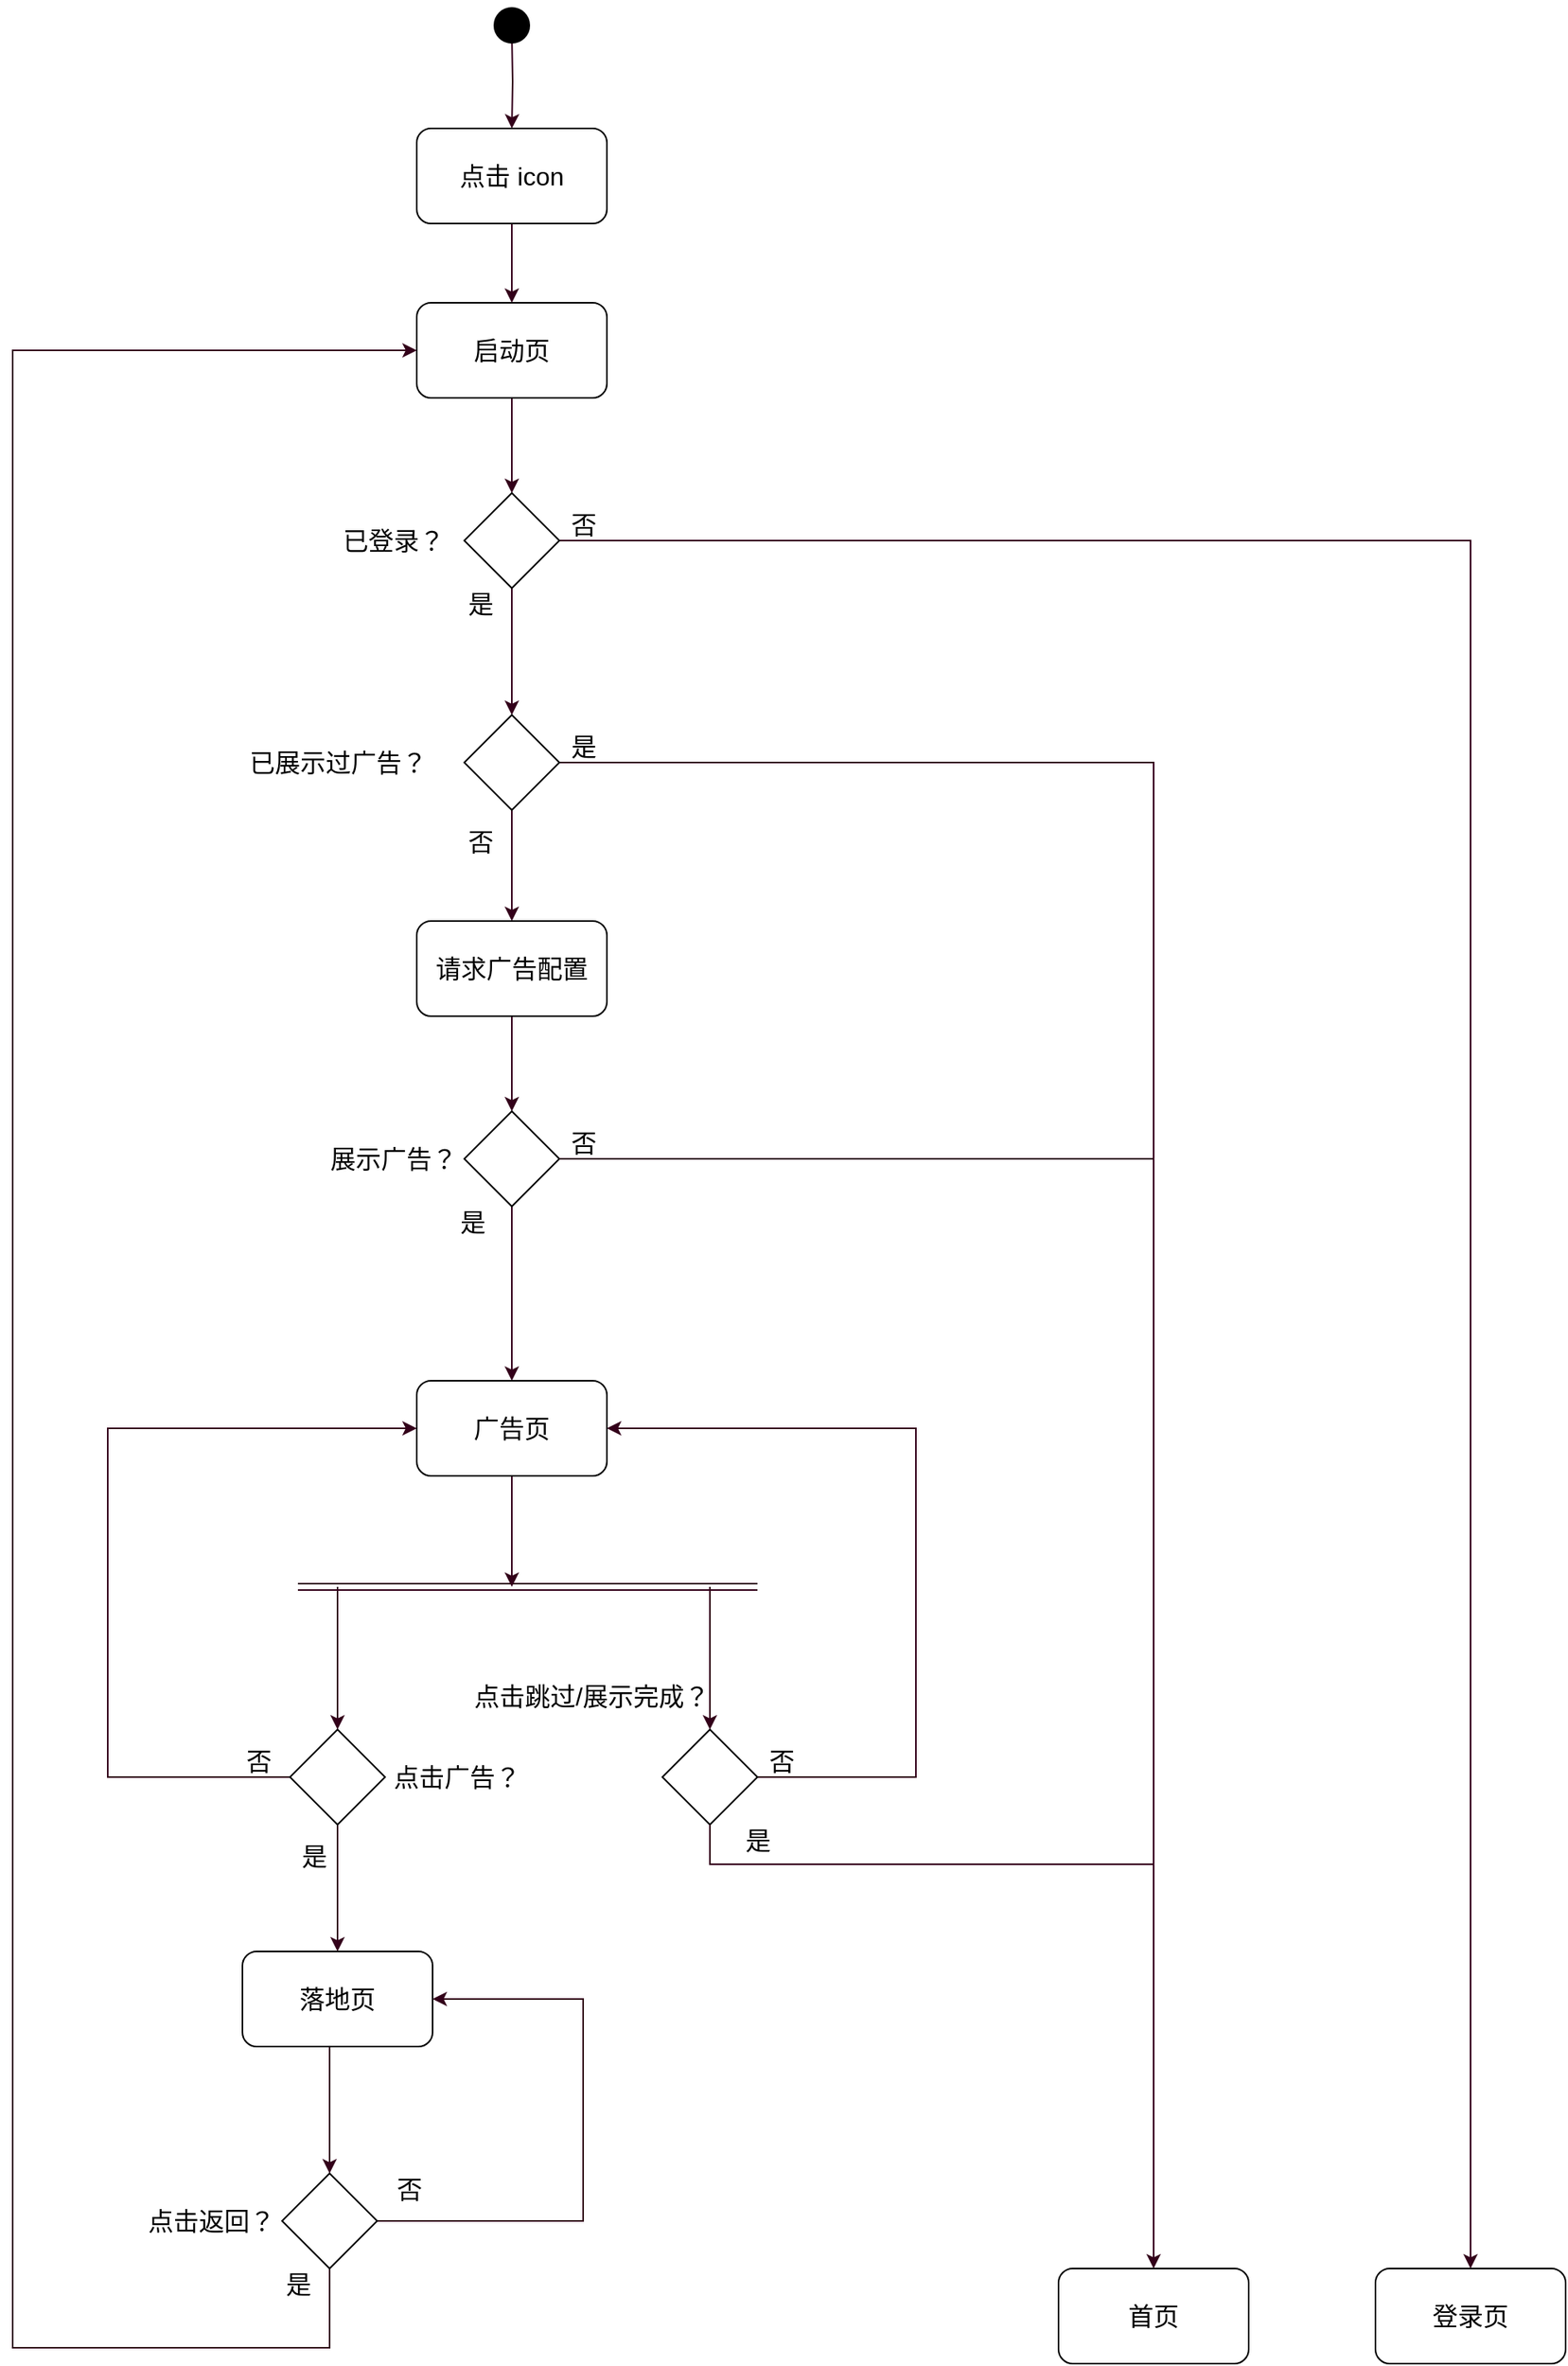 <mxfile version="15.6.5" type="github">
  <diagram id="euzZqHydwFeH9KyfkGWj" name="Page-1">
    <mxGraphModel dx="946" dy="532" grid="1" gridSize="10" guides="1" tooltips="1" connect="1" arrows="1" fold="1" page="1" pageScale="1" pageWidth="827" pageHeight="1169" math="0" shadow="0">
      <root>
        <mxCell id="0" />
        <mxCell id="1" parent="0" />
        <mxCell id="4h6Gc5Q3ZyhKogQl8zRI-5" style="edgeStyle=orthogonalEdgeStyle;rounded=0;orthogonalLoop=1;jettySize=auto;html=1;labelBackgroundColor=default;fontColor=default;strokeColor=#33001A;" edge="1" parent="1" target="4h6Gc5Q3ZyhKogQl8zRI-4">
          <mxGeometry relative="1" as="geometry">
            <mxPoint x="345" y="110" as="sourcePoint" />
          </mxGeometry>
        </mxCell>
        <mxCell id="4h6Gc5Q3ZyhKogQl8zRI-2" value="" style="ellipse;html=1;shape=startState;fillColor=#000000;strokeColor=#000000;fontColor=default;" vertex="1" parent="1">
          <mxGeometry x="330" y="90" width="30" height="30" as="geometry" />
        </mxCell>
        <mxCell id="4h6Gc5Q3ZyhKogQl8zRI-8" style="edgeStyle=orthogonalEdgeStyle;rounded=0;orthogonalLoop=1;jettySize=auto;html=1;labelBackgroundColor=default;fontSize=16;fontColor=default;strokeColor=#33001A;" edge="1" parent="1" source="4h6Gc5Q3ZyhKogQl8zRI-4" target="4h6Gc5Q3ZyhKogQl8zRI-7">
          <mxGeometry relative="1" as="geometry" />
        </mxCell>
        <mxCell id="4h6Gc5Q3ZyhKogQl8zRI-4" value="&lt;font style=&quot;font-size: 16px&quot;&gt;点击 icon&lt;/font&gt;" style="rounded=1;whiteSpace=wrap;html=1;fontColor=default;strokeColor=#000000;fillColor=default;" vertex="1" parent="1">
          <mxGeometry x="285" y="170" width="120" height="60" as="geometry" />
        </mxCell>
        <mxCell id="4h6Gc5Q3ZyhKogQl8zRI-10" style="edgeStyle=orthogonalEdgeStyle;rounded=0;orthogonalLoop=1;jettySize=auto;html=1;entryX=0.5;entryY=0;entryDx=0;entryDy=0;labelBackgroundColor=default;fontSize=16;fontColor=default;strokeColor=#33001A;" edge="1" parent="1" source="4h6Gc5Q3ZyhKogQl8zRI-7" target="4h6Gc5Q3ZyhKogQl8zRI-9">
          <mxGeometry relative="1" as="geometry" />
        </mxCell>
        <mxCell id="4h6Gc5Q3ZyhKogQl8zRI-7" value="&lt;font style=&quot;font-size: 16px&quot;&gt;启动页&lt;/font&gt;" style="rounded=1;whiteSpace=wrap;html=1;fontColor=default;strokeColor=#000000;fillColor=default;" vertex="1" parent="1">
          <mxGeometry x="285" y="280" width="120" height="60" as="geometry" />
        </mxCell>
        <mxCell id="4h6Gc5Q3ZyhKogQl8zRI-13" style="edgeStyle=orthogonalEdgeStyle;rounded=0;orthogonalLoop=1;jettySize=auto;html=1;exitX=1;exitY=0.5;exitDx=0;exitDy=0;labelBackgroundColor=default;fontSize=16;fontColor=default;strokeColor=#33001A;" edge="1" parent="1" source="4h6Gc5Q3ZyhKogQl8zRI-9" target="4h6Gc5Q3ZyhKogQl8zRI-12">
          <mxGeometry relative="1" as="geometry" />
        </mxCell>
        <mxCell id="4h6Gc5Q3ZyhKogQl8zRI-17" style="edgeStyle=orthogonalEdgeStyle;rounded=0;orthogonalLoop=1;jettySize=auto;html=1;labelBackgroundColor=default;fontSize=16;fontColor=default;strokeColor=#33001A;" edge="1" parent="1" source="4h6Gc5Q3ZyhKogQl8zRI-9" target="4h6Gc5Q3ZyhKogQl8zRI-16">
          <mxGeometry relative="1" as="geometry" />
        </mxCell>
        <mxCell id="4h6Gc5Q3ZyhKogQl8zRI-9" value="" style="rhombus;whiteSpace=wrap;html=1;fontSize=16;fontColor=default;strokeColor=#000000;fillColor=default;" vertex="1" parent="1">
          <mxGeometry x="315" y="400" width="60" height="60" as="geometry" />
        </mxCell>
        <mxCell id="4h6Gc5Q3ZyhKogQl8zRI-11" value="已登录？" style="text;html=1;align=center;verticalAlign=middle;resizable=0;points=[];autosize=1;strokeColor=none;fillColor=none;fontSize=16;fontColor=default;" vertex="1" parent="1">
          <mxGeometry x="230" y="420" width="80" height="20" as="geometry" />
        </mxCell>
        <mxCell id="4h6Gc5Q3ZyhKogQl8zRI-12" value="登录页" style="rounded=1;whiteSpace=wrap;html=1;fontSize=16;fontColor=default;strokeColor=#000000;fillColor=default;" vertex="1" parent="1">
          <mxGeometry x="890" y="1520" width="120" height="60" as="geometry" />
        </mxCell>
        <mxCell id="4h6Gc5Q3ZyhKogQl8zRI-14" value="否" style="text;html=1;align=center;verticalAlign=middle;resizable=0;points=[];autosize=1;strokeColor=none;fillColor=none;fontSize=16;fontColor=default;" vertex="1" parent="1">
          <mxGeometry x="375" y="410" width="30" height="20" as="geometry" />
        </mxCell>
        <mxCell id="4h6Gc5Q3ZyhKogQl8zRI-21" style="edgeStyle=orthogonalEdgeStyle;rounded=0;orthogonalLoop=1;jettySize=auto;html=1;labelBackgroundColor=default;fontSize=16;fontColor=default;strokeColor=#33001A;entryX=0.5;entryY=0;entryDx=0;entryDy=0;" edge="1" parent="1" source="4h6Gc5Q3ZyhKogQl8zRI-16" target="4h6Gc5Q3ZyhKogQl8zRI-32">
          <mxGeometry relative="1" as="geometry">
            <mxPoint x="500" y="570" as="targetPoint" />
          </mxGeometry>
        </mxCell>
        <mxCell id="4h6Gc5Q3ZyhKogQl8zRI-27" style="edgeStyle=orthogonalEdgeStyle;rounded=0;orthogonalLoop=1;jettySize=auto;html=1;entryX=0.5;entryY=0;entryDx=0;entryDy=0;labelBackgroundColor=default;fontSize=16;fontColor=default;strokeColor=#33001A;" edge="1" parent="1" source="4h6Gc5Q3ZyhKogQl8zRI-16" target="4h6Gc5Q3ZyhKogQl8zRI-26">
          <mxGeometry relative="1" as="geometry" />
        </mxCell>
        <mxCell id="4h6Gc5Q3ZyhKogQl8zRI-16" value="" style="rhombus;whiteSpace=wrap;html=1;fontSize=16;fontColor=default;strokeColor=#000000;fillColor=default;" vertex="1" parent="1">
          <mxGeometry x="315" y="540" width="60" height="60" as="geometry" />
        </mxCell>
        <mxCell id="4h6Gc5Q3ZyhKogQl8zRI-18" value="是" style="text;html=1;align=center;verticalAlign=middle;resizable=0;points=[];autosize=1;strokeColor=none;fillColor=none;fontSize=16;fontColor=default;" vertex="1" parent="1">
          <mxGeometry x="310" y="460" width="30" height="20" as="geometry" />
        </mxCell>
        <mxCell id="4h6Gc5Q3ZyhKogQl8zRI-19" value="已展示过广告？" style="text;html=1;align=center;verticalAlign=middle;resizable=0;points=[];autosize=1;strokeColor=none;fillColor=none;fontSize=16;fontColor=default;" vertex="1" parent="1">
          <mxGeometry x="170" y="560" width="130" height="20" as="geometry" />
        </mxCell>
        <mxCell id="4h6Gc5Q3ZyhKogQl8zRI-22" value="是" style="text;html=1;align=center;verticalAlign=middle;resizable=0;points=[];autosize=1;strokeColor=none;fillColor=none;fontSize=16;fontColor=default;" vertex="1" parent="1">
          <mxGeometry x="375" y="550" width="30" height="20" as="geometry" />
        </mxCell>
        <mxCell id="4h6Gc5Q3ZyhKogQl8zRI-30" style="edgeStyle=orthogonalEdgeStyle;rounded=0;orthogonalLoop=1;jettySize=auto;html=1;exitX=0.5;exitY=1;exitDx=0;exitDy=0;entryX=0.5;entryY=0;entryDx=0;entryDy=0;labelBackgroundColor=default;fontSize=16;fontColor=default;strokeColor=#33001A;" edge="1" parent="1" source="4h6Gc5Q3ZyhKogQl8zRI-26" target="4h6Gc5Q3ZyhKogQl8zRI-29">
          <mxGeometry relative="1" as="geometry" />
        </mxCell>
        <mxCell id="4h6Gc5Q3ZyhKogQl8zRI-26" value="请求广告配置" style="rounded=1;whiteSpace=wrap;html=1;fontSize=16;fontColor=default;strokeColor=#000000;fillColor=default;" vertex="1" parent="1">
          <mxGeometry x="285" y="670" width="120" height="60" as="geometry" />
        </mxCell>
        <mxCell id="4h6Gc5Q3ZyhKogQl8zRI-28" value="否" style="text;html=1;align=center;verticalAlign=middle;resizable=0;points=[];autosize=1;strokeColor=none;fillColor=none;fontSize=16;fontColor=default;" vertex="1" parent="1">
          <mxGeometry x="310" y="610" width="30" height="20" as="geometry" />
        </mxCell>
        <mxCell id="4h6Gc5Q3ZyhKogQl8zRI-36" style="edgeStyle=orthogonalEdgeStyle;rounded=0;orthogonalLoop=1;jettySize=auto;html=1;labelBackgroundColor=default;fontSize=16;fontColor=default;strokeColor=#33001A;" edge="1" parent="1" source="4h6Gc5Q3ZyhKogQl8zRI-29" target="4h6Gc5Q3ZyhKogQl8zRI-35">
          <mxGeometry relative="1" as="geometry" />
        </mxCell>
        <mxCell id="4h6Gc5Q3ZyhKogQl8zRI-29" value="" style="rhombus;whiteSpace=wrap;html=1;fontSize=16;fontColor=default;strokeColor=#000000;fillColor=default;" vertex="1" parent="1">
          <mxGeometry x="315" y="790" width="60" height="60" as="geometry" />
        </mxCell>
        <mxCell id="4h6Gc5Q3ZyhKogQl8zRI-31" value="展示广告？" style="text;html=1;align=center;verticalAlign=middle;resizable=0;points=[];autosize=1;strokeColor=none;fillColor=none;fontSize=16;fontColor=default;" vertex="1" parent="1">
          <mxGeometry x="220" y="810" width="100" height="20" as="geometry" />
        </mxCell>
        <mxCell id="4h6Gc5Q3ZyhKogQl8zRI-32" value="首页" style="rounded=1;whiteSpace=wrap;html=1;fontSize=16;fontColor=default;strokeColor=#000000;fillColor=default;" vertex="1" parent="1">
          <mxGeometry x="690" y="1520" width="120" height="60" as="geometry" />
        </mxCell>
        <mxCell id="4h6Gc5Q3ZyhKogQl8zRI-34" value="否" style="text;html=1;align=center;verticalAlign=middle;resizable=0;points=[];autosize=1;strokeColor=none;fillColor=none;fontSize=16;fontColor=default;" vertex="1" parent="1">
          <mxGeometry x="375" y="800" width="30" height="20" as="geometry" />
        </mxCell>
        <mxCell id="4h6Gc5Q3ZyhKogQl8zRI-54" style="edgeStyle=orthogonalEdgeStyle;rounded=0;orthogonalLoop=1;jettySize=auto;html=1;labelBackgroundColor=default;fontSize=16;fontColor=default;strokeColor=#33001A;" edge="1" parent="1" source="4h6Gc5Q3ZyhKogQl8zRI-35">
          <mxGeometry relative="1" as="geometry">
            <mxPoint x="345" y="1090" as="targetPoint" />
          </mxGeometry>
        </mxCell>
        <mxCell id="4h6Gc5Q3ZyhKogQl8zRI-35" value="广告页" style="rounded=1;whiteSpace=wrap;html=1;fontSize=16;fontColor=default;strokeColor=#000000;fillColor=default;" vertex="1" parent="1">
          <mxGeometry x="285" y="960" width="120" height="60" as="geometry" />
        </mxCell>
        <mxCell id="4h6Gc5Q3ZyhKogQl8zRI-37" value="是" style="text;html=1;align=center;verticalAlign=middle;resizable=0;points=[];autosize=1;strokeColor=none;fillColor=none;fontSize=16;fontColor=default;" vertex="1" parent="1">
          <mxGeometry x="305" y="850" width="30" height="20" as="geometry" />
        </mxCell>
        <mxCell id="4h6Gc5Q3ZyhKogQl8zRI-71" style="edgeStyle=elbowEdgeStyle;rounded=0;orthogonalLoop=1;jettySize=auto;html=1;entryX=0.5;entryY=0;entryDx=0;entryDy=0;labelBackgroundColor=default;fontSize=16;fontColor=default;strokeColor=#33001A;" edge="1" parent="1" source="4h6Gc5Q3ZyhKogQl8zRI-38" target="4h6Gc5Q3ZyhKogQl8zRI-70">
          <mxGeometry relative="1" as="geometry" />
        </mxCell>
        <mxCell id="4h6Gc5Q3ZyhKogQl8zRI-73" style="edgeStyle=elbowEdgeStyle;rounded=0;orthogonalLoop=1;jettySize=auto;html=1;labelBackgroundColor=default;fontSize=16;fontColor=default;strokeColor=#33001A;" edge="1" parent="1" source="4h6Gc5Q3ZyhKogQl8zRI-38" target="4h6Gc5Q3ZyhKogQl8zRI-35">
          <mxGeometry relative="1" as="geometry">
            <Array as="points">
              <mxPoint x="90" y="1110" />
            </Array>
          </mxGeometry>
        </mxCell>
        <mxCell id="4h6Gc5Q3ZyhKogQl8zRI-38" value="" style="rhombus;whiteSpace=wrap;html=1;fontSize=16;fontColor=default;strokeColor=#000000;fillColor=default;" vertex="1" parent="1">
          <mxGeometry x="205" y="1180" width="60" height="60" as="geometry" />
        </mxCell>
        <mxCell id="4h6Gc5Q3ZyhKogQl8zRI-40" value="点击跳过/展示完成？" style="text;html=1;align=center;verticalAlign=middle;resizable=0;points=[];autosize=1;strokeColor=none;fillColor=none;fontSize=16;fontColor=default;" vertex="1" parent="1">
          <mxGeometry x="315" y="1149" width="160" height="20" as="geometry" />
        </mxCell>
        <mxCell id="4h6Gc5Q3ZyhKogQl8zRI-67" style="edgeStyle=elbowEdgeStyle;rounded=0;orthogonalLoop=1;jettySize=auto;html=1;labelBackgroundColor=default;fontSize=16;fontColor=default;strokeColor=#33001A;entryX=1;entryY=0.5;entryDx=0;entryDy=0;" edge="1" parent="1" source="4h6Gc5Q3ZyhKogQl8zRI-48" target="4h6Gc5Q3ZyhKogQl8zRI-35">
          <mxGeometry relative="1" as="geometry">
            <mxPoint x="410" y="990" as="targetPoint" />
            <Array as="points">
              <mxPoint x="600" y="1100" />
            </Array>
          </mxGeometry>
        </mxCell>
        <mxCell id="4h6Gc5Q3ZyhKogQl8zRI-48" value="" style="rhombus;whiteSpace=wrap;html=1;fontSize=16;fontColor=default;strokeColor=#000000;fillColor=default;" vertex="1" parent="1">
          <mxGeometry x="440" y="1180" width="60" height="60" as="geometry" />
        </mxCell>
        <mxCell id="4h6Gc5Q3ZyhKogQl8zRI-53" value="" style="shape=link;html=1;rounded=0;labelBackgroundColor=default;fontSize=16;fontColor=default;strokeColor=#33001A;" edge="1" parent="1">
          <mxGeometry width="100" relative="1" as="geometry">
            <mxPoint x="210" y="1090" as="sourcePoint" />
            <mxPoint x="500" y="1090" as="targetPoint" />
          </mxGeometry>
        </mxCell>
        <mxCell id="4h6Gc5Q3ZyhKogQl8zRI-55" value="" style="endArrow=classic;html=1;rounded=0;labelBackgroundColor=default;fontSize=16;fontColor=default;strokeColor=#33001A;entryX=0.5;entryY=0;entryDx=0;entryDy=0;" edge="1" parent="1" target="4h6Gc5Q3ZyhKogQl8zRI-38">
          <mxGeometry width="50" height="50" relative="1" as="geometry">
            <mxPoint x="235" y="1090" as="sourcePoint" />
            <mxPoint x="210" y="1110" as="targetPoint" />
          </mxGeometry>
        </mxCell>
        <mxCell id="4h6Gc5Q3ZyhKogQl8zRI-56" value="" style="endArrow=none;html=1;rounded=0;labelBackgroundColor=default;fontSize=16;fontColor=default;strokeColor=#33001A;exitX=1;exitY=0.5;exitDx=0;exitDy=0;" edge="1" parent="1" source="4h6Gc5Q3ZyhKogQl8zRI-29">
          <mxGeometry width="50" height="50" relative="1" as="geometry">
            <mxPoint x="480" y="840" as="sourcePoint" />
            <mxPoint x="750" y="820" as="targetPoint" />
          </mxGeometry>
        </mxCell>
        <mxCell id="4h6Gc5Q3ZyhKogQl8zRI-61" value="" style="endArrow=classic;html=1;rounded=0;labelBackgroundColor=default;fontSize=16;fontColor=default;strokeColor=#33001A;entryX=0.5;entryY=0;entryDx=0;entryDy=0;" edge="1" parent="1" target="4h6Gc5Q3ZyhKogQl8zRI-48">
          <mxGeometry width="50" height="50" relative="1" as="geometry">
            <mxPoint x="470" y="1090" as="sourcePoint" />
            <mxPoint x="530" y="1160" as="targetPoint" />
          </mxGeometry>
        </mxCell>
        <mxCell id="4h6Gc5Q3ZyhKogQl8zRI-65" value="" style="endArrow=none;html=1;rounded=0;labelBackgroundColor=default;fontSize=16;fontColor=default;strokeColor=#33001A;exitX=0.5;exitY=1;exitDx=0;exitDy=0;edgeStyle=orthogonalEdgeStyle;" edge="1" parent="1" source="4h6Gc5Q3ZyhKogQl8zRI-48">
          <mxGeometry width="50" height="50" relative="1" as="geometry">
            <mxPoint x="480" y="1210" as="sourcePoint" />
            <mxPoint x="750" y="1265" as="targetPoint" />
            <Array as="points">
              <mxPoint x="470" y="1265" />
              <mxPoint x="670" y="1265" />
            </Array>
          </mxGeometry>
        </mxCell>
        <mxCell id="4h6Gc5Q3ZyhKogQl8zRI-66" value="是" style="text;html=1;align=center;verticalAlign=middle;resizable=0;points=[];autosize=1;strokeColor=none;fillColor=none;fontSize=16;fontColor=default;" vertex="1" parent="1">
          <mxGeometry x="485" y="1240" width="30" height="20" as="geometry" />
        </mxCell>
        <mxCell id="4h6Gc5Q3ZyhKogQl8zRI-68" value="否" style="text;html=1;align=center;verticalAlign=middle;resizable=0;points=[];autosize=1;strokeColor=none;fillColor=none;fontSize=16;fontColor=default;" vertex="1" parent="1">
          <mxGeometry x="500" y="1190" width="30" height="20" as="geometry" />
        </mxCell>
        <mxCell id="4h6Gc5Q3ZyhKogQl8zRI-69" value="点击广告？" style="text;html=1;align=center;verticalAlign=middle;resizable=0;points=[];autosize=1;strokeColor=none;fillColor=none;fontSize=16;fontColor=default;" vertex="1" parent="1">
          <mxGeometry x="260" y="1200" width="100" height="20" as="geometry" />
        </mxCell>
        <mxCell id="4h6Gc5Q3ZyhKogQl8zRI-77" style="edgeStyle=elbowEdgeStyle;rounded=0;orthogonalLoop=1;jettySize=auto;html=1;labelBackgroundColor=default;fontSize=16;fontColor=default;strokeColor=#33001A;" edge="1" parent="1" source="4h6Gc5Q3ZyhKogQl8zRI-70" target="4h6Gc5Q3ZyhKogQl8zRI-76">
          <mxGeometry relative="1" as="geometry" />
        </mxCell>
        <mxCell id="4h6Gc5Q3ZyhKogQl8zRI-70" value="落地页" style="rounded=1;whiteSpace=wrap;html=1;fontSize=16;fontColor=default;strokeColor=#000000;fillColor=default;" vertex="1" parent="1">
          <mxGeometry x="175" y="1320" width="120" height="60" as="geometry" />
        </mxCell>
        <mxCell id="4h6Gc5Q3ZyhKogQl8zRI-72" value="是" style="text;html=1;align=center;verticalAlign=middle;resizable=0;points=[];autosize=1;strokeColor=none;fillColor=none;fontSize=16;fontColor=default;" vertex="1" parent="1">
          <mxGeometry x="205" y="1250" width="30" height="20" as="geometry" />
        </mxCell>
        <mxCell id="4h6Gc5Q3ZyhKogQl8zRI-74" value="否" style="text;html=1;align=center;verticalAlign=middle;resizable=0;points=[];autosize=1;strokeColor=none;fillColor=none;fontSize=16;fontColor=default;" vertex="1" parent="1">
          <mxGeometry x="170" y="1190" width="30" height="20" as="geometry" />
        </mxCell>
        <mxCell id="4h6Gc5Q3ZyhKogQl8zRI-79" style="edgeStyle=elbowEdgeStyle;rounded=0;orthogonalLoop=1;jettySize=auto;html=1;labelBackgroundColor=default;fontSize=16;fontColor=default;strokeColor=#33001A;entryX=1;entryY=0.5;entryDx=0;entryDy=0;" edge="1" parent="1" source="4h6Gc5Q3ZyhKogQl8zRI-76" target="4h6Gc5Q3ZyhKogQl8zRI-70">
          <mxGeometry relative="1" as="geometry">
            <Array as="points">
              <mxPoint x="390" y="1420" />
            </Array>
          </mxGeometry>
        </mxCell>
        <mxCell id="4h6Gc5Q3ZyhKogQl8zRI-81" style="edgeStyle=orthogonalEdgeStyle;rounded=0;orthogonalLoop=1;jettySize=auto;html=1;labelBackgroundColor=default;fontSize=16;fontColor=default;strokeColor=#33001A;exitX=0.5;exitY=1;exitDx=0;exitDy=0;entryX=0;entryY=0.5;entryDx=0;entryDy=0;" edge="1" parent="1" source="4h6Gc5Q3ZyhKogQl8zRI-76" target="4h6Gc5Q3ZyhKogQl8zRI-7">
          <mxGeometry relative="1" as="geometry">
            <mxPoint x="280" y="310" as="targetPoint" />
            <Array as="points">
              <mxPoint x="230" y="1570" />
              <mxPoint x="30" y="1570" />
              <mxPoint x="30" y="310" />
            </Array>
          </mxGeometry>
        </mxCell>
        <mxCell id="4h6Gc5Q3ZyhKogQl8zRI-76" value="" style="rhombus;whiteSpace=wrap;html=1;fontSize=16;fontColor=default;strokeColor=#000000;fillColor=default;" vertex="1" parent="1">
          <mxGeometry x="200" y="1460" width="60" height="60" as="geometry" />
        </mxCell>
        <mxCell id="4h6Gc5Q3ZyhKogQl8zRI-78" value="点击返回？" style="text;html=1;align=center;verticalAlign=middle;resizable=0;points=[];autosize=1;strokeColor=none;fillColor=none;fontSize=16;fontColor=default;" vertex="1" parent="1">
          <mxGeometry x="105" y="1480" width="100" height="20" as="geometry" />
        </mxCell>
        <mxCell id="4h6Gc5Q3ZyhKogQl8zRI-80" value="否" style="text;html=1;align=center;verticalAlign=middle;resizable=0;points=[];autosize=1;strokeColor=none;fillColor=none;fontSize=16;fontColor=default;" vertex="1" parent="1">
          <mxGeometry x="265" y="1460" width="30" height="20" as="geometry" />
        </mxCell>
        <mxCell id="4h6Gc5Q3ZyhKogQl8zRI-83" value="是" style="text;html=1;align=center;verticalAlign=middle;resizable=0;points=[];autosize=1;strokeColor=none;fillColor=none;fontSize=16;fontColor=default;" vertex="1" parent="1">
          <mxGeometry x="195" y="1520" width="30" height="20" as="geometry" />
        </mxCell>
      </root>
    </mxGraphModel>
  </diagram>
</mxfile>
